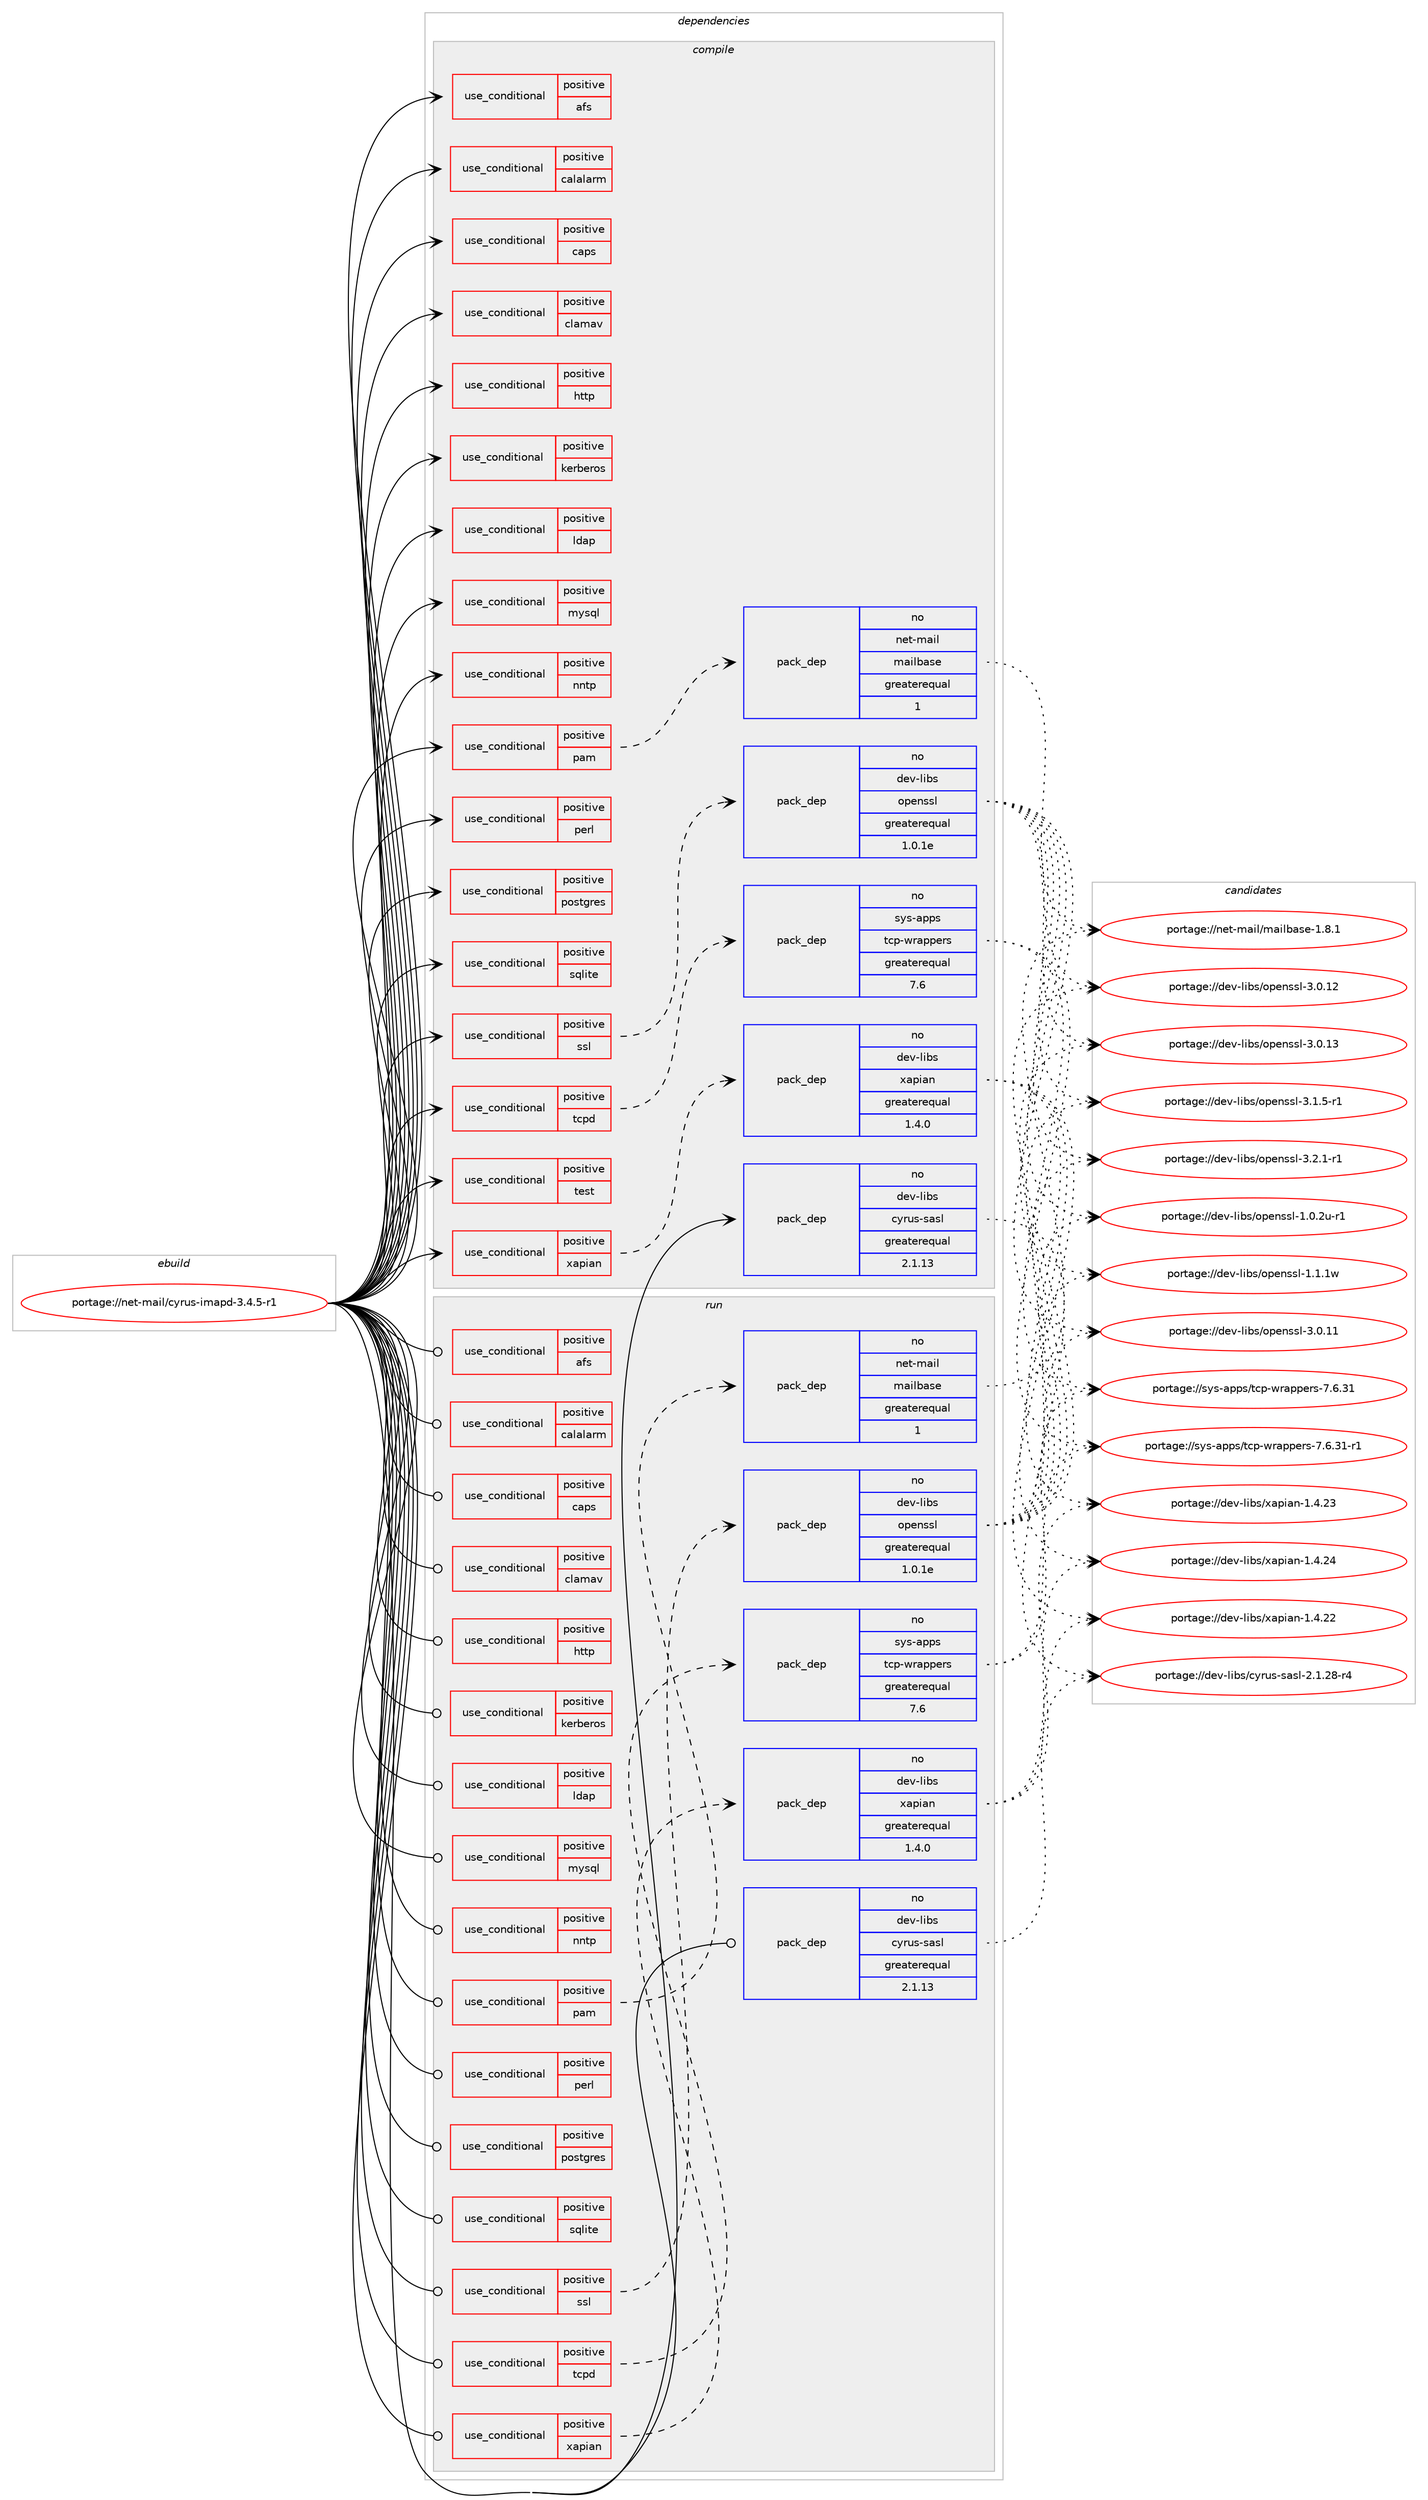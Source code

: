 digraph prolog {

# *************
# Graph options
# *************

newrank=true;
concentrate=true;
compound=true;
graph [rankdir=LR,fontname=Helvetica,fontsize=10,ranksep=1.5];#, ranksep=2.5, nodesep=0.2];
edge  [arrowhead=vee];
node  [fontname=Helvetica,fontsize=10];

# **********
# The ebuild
# **********

subgraph cluster_leftcol {
color=gray;
rank=same;
label=<<i>ebuild</i>>;
id [label="portage://net-mail/cyrus-imapd-3.4.5-r1", color=red, width=4, href="../net-mail/cyrus-imapd-3.4.5-r1.svg"];
}

# ****************
# The dependencies
# ****************

subgraph cluster_midcol {
color=gray;
label=<<i>dependencies</i>>;
subgraph cluster_compile {
fillcolor="#eeeeee";
style=filled;
label=<<i>compile</i>>;
subgraph cond2862 {
dependency4435 [label=<<TABLE BORDER="0" CELLBORDER="1" CELLSPACING="0" CELLPADDING="4"><TR><TD ROWSPAN="3" CELLPADDING="10">use_conditional</TD></TR><TR><TD>positive</TD></TR><TR><TD>afs</TD></TR></TABLE>>, shape=none, color=red];
# *** BEGIN UNKNOWN DEPENDENCY TYPE (TODO) ***
# dependency4435 -> package_dependency(portage://net-mail/cyrus-imapd-3.4.5-r1,install,no,net-fs,openafs,none,[,,],[],[])
# *** END UNKNOWN DEPENDENCY TYPE (TODO) ***

}
id:e -> dependency4435:w [weight=20,style="solid",arrowhead="vee"];
subgraph cond2863 {
dependency4436 [label=<<TABLE BORDER="0" CELLBORDER="1" CELLSPACING="0" CELLPADDING="4"><TR><TD ROWSPAN="3" CELLPADDING="10">use_conditional</TD></TR><TR><TD>positive</TD></TR><TR><TD>calalarm</TD></TR></TABLE>>, shape=none, color=red];
# *** BEGIN UNKNOWN DEPENDENCY TYPE (TODO) ***
# dependency4436 -> package_dependency(portage://net-mail/cyrus-imapd-3.4.5-r1,install,no,dev-libs,libical,none,[,,],any_same_slot,[])
# *** END UNKNOWN DEPENDENCY TYPE (TODO) ***

}
id:e -> dependency4436:w [weight=20,style="solid",arrowhead="vee"];
subgraph cond2864 {
dependency4437 [label=<<TABLE BORDER="0" CELLBORDER="1" CELLSPACING="0" CELLPADDING="4"><TR><TD ROWSPAN="3" CELLPADDING="10">use_conditional</TD></TR><TR><TD>positive</TD></TR><TR><TD>caps</TD></TR></TABLE>>, shape=none, color=red];
# *** BEGIN UNKNOWN DEPENDENCY TYPE (TODO) ***
# dependency4437 -> package_dependency(portage://net-mail/cyrus-imapd-3.4.5-r1,install,no,sys-libs,libcap,none,[,,],[],[])
# *** END UNKNOWN DEPENDENCY TYPE (TODO) ***

}
id:e -> dependency4437:w [weight=20,style="solid",arrowhead="vee"];
subgraph cond2865 {
dependency4438 [label=<<TABLE BORDER="0" CELLBORDER="1" CELLSPACING="0" CELLPADDING="4"><TR><TD ROWSPAN="3" CELLPADDING="10">use_conditional</TD></TR><TR><TD>positive</TD></TR><TR><TD>clamav</TD></TR></TABLE>>, shape=none, color=red];
# *** BEGIN UNKNOWN DEPENDENCY TYPE (TODO) ***
# dependency4438 -> package_dependency(portage://net-mail/cyrus-imapd-3.4.5-r1,install,no,app-antivirus,clamav,none,[,,],[],[])
# *** END UNKNOWN DEPENDENCY TYPE (TODO) ***

}
id:e -> dependency4438:w [weight=20,style="solid",arrowhead="vee"];
subgraph cond2866 {
dependency4439 [label=<<TABLE BORDER="0" CELLBORDER="1" CELLSPACING="0" CELLPADDING="4"><TR><TD ROWSPAN="3" CELLPADDING="10">use_conditional</TD></TR><TR><TD>positive</TD></TR><TR><TD>http</TD></TR></TABLE>>, shape=none, color=red];
# *** BEGIN UNKNOWN DEPENDENCY TYPE (TODO) ***
# dependency4439 -> package_dependency(portage://net-mail/cyrus-imapd-3.4.5-r1,install,no,app-arch,brotli,none,[,,],any_same_slot,[])
# *** END UNKNOWN DEPENDENCY TYPE (TODO) ***

# *** BEGIN UNKNOWN DEPENDENCY TYPE (TODO) ***
# dependency4439 -> package_dependency(portage://net-mail/cyrus-imapd-3.4.5-r1,install,no,app-arch,zstd,none,[,,],any_same_slot,[])
# *** END UNKNOWN DEPENDENCY TYPE (TODO) ***

# *** BEGIN UNKNOWN DEPENDENCY TYPE (TODO) ***
# dependency4439 -> package_dependency(portage://net-mail/cyrus-imapd-3.4.5-r1,install,no,dev-libs,libxml2,none,[,,],[],[])
# *** END UNKNOWN DEPENDENCY TYPE (TODO) ***

# *** BEGIN UNKNOWN DEPENDENCY TYPE (TODO) ***
# dependency4439 -> package_dependency(portage://net-mail/cyrus-imapd-3.4.5-r1,install,no,dev-libs,libical,none,[,,],any_same_slot,[])
# *** END UNKNOWN DEPENDENCY TYPE (TODO) ***

# *** BEGIN UNKNOWN DEPENDENCY TYPE (TODO) ***
# dependency4439 -> package_dependency(portage://net-mail/cyrus-imapd-3.4.5-r1,install,no,net-libs,nghttp2,none,[,,],any_same_slot,[])
# *** END UNKNOWN DEPENDENCY TYPE (TODO) ***

# *** BEGIN UNKNOWN DEPENDENCY TYPE (TODO) ***
# dependency4439 -> package_dependency(portage://net-mail/cyrus-imapd-3.4.5-r1,install,no,sci-libs,shapelib,none,[,,],any_same_slot,[])
# *** END UNKNOWN DEPENDENCY TYPE (TODO) ***

}
id:e -> dependency4439:w [weight=20,style="solid",arrowhead="vee"];
subgraph cond2867 {
dependency4440 [label=<<TABLE BORDER="0" CELLBORDER="1" CELLSPACING="0" CELLPADDING="4"><TR><TD ROWSPAN="3" CELLPADDING="10">use_conditional</TD></TR><TR><TD>positive</TD></TR><TR><TD>kerberos</TD></TR></TABLE>>, shape=none, color=red];
# *** BEGIN UNKNOWN DEPENDENCY TYPE (TODO) ***
# dependency4440 -> package_dependency(portage://net-mail/cyrus-imapd-3.4.5-r1,install,no,virtual,krb5,none,[,,],[],[])
# *** END UNKNOWN DEPENDENCY TYPE (TODO) ***

}
id:e -> dependency4440:w [weight=20,style="solid",arrowhead="vee"];
subgraph cond2868 {
dependency4441 [label=<<TABLE BORDER="0" CELLBORDER="1" CELLSPACING="0" CELLPADDING="4"><TR><TD ROWSPAN="3" CELLPADDING="10">use_conditional</TD></TR><TR><TD>positive</TD></TR><TR><TD>ldap</TD></TR></TABLE>>, shape=none, color=red];
# *** BEGIN UNKNOWN DEPENDENCY TYPE (TODO) ***
# dependency4441 -> package_dependency(portage://net-mail/cyrus-imapd-3.4.5-r1,install,no,net-nds,openldap,none,[,,],any_same_slot,[])
# *** END UNKNOWN DEPENDENCY TYPE (TODO) ***

}
id:e -> dependency4441:w [weight=20,style="solid",arrowhead="vee"];
subgraph cond2869 {
dependency4442 [label=<<TABLE BORDER="0" CELLBORDER="1" CELLSPACING="0" CELLPADDING="4"><TR><TD ROWSPAN="3" CELLPADDING="10">use_conditional</TD></TR><TR><TD>positive</TD></TR><TR><TD>mysql</TD></TR></TABLE>>, shape=none, color=red];
# *** BEGIN UNKNOWN DEPENDENCY TYPE (TODO) ***
# dependency4442 -> package_dependency(portage://net-mail/cyrus-imapd-3.4.5-r1,install,no,dev-db,mysql-connector-c,none,[,,],any_same_slot,[])
# *** END UNKNOWN DEPENDENCY TYPE (TODO) ***

}
id:e -> dependency4442:w [weight=20,style="solid",arrowhead="vee"];
subgraph cond2870 {
dependency4443 [label=<<TABLE BORDER="0" CELLBORDER="1" CELLSPACING="0" CELLPADDING="4"><TR><TD ROWSPAN="3" CELLPADDING="10">use_conditional</TD></TR><TR><TD>positive</TD></TR><TR><TD>nntp</TD></TR></TABLE>>, shape=none, color=red];
# *** BEGIN UNKNOWN DEPENDENCY TYPE (TODO) ***
# dependency4443 -> package_dependency(portage://net-mail/cyrus-imapd-3.4.5-r1,install,weak,net-nntp,leafnode,none,[,,],[],[])
# *** END UNKNOWN DEPENDENCY TYPE (TODO) ***

}
id:e -> dependency4443:w [weight=20,style="solid",arrowhead="vee"];
subgraph cond2871 {
dependency4444 [label=<<TABLE BORDER="0" CELLBORDER="1" CELLSPACING="0" CELLPADDING="4"><TR><TD ROWSPAN="3" CELLPADDING="10">use_conditional</TD></TR><TR><TD>positive</TD></TR><TR><TD>pam</TD></TR></TABLE>>, shape=none, color=red];
subgraph pack1523 {
dependency4445 [label=<<TABLE BORDER="0" CELLBORDER="1" CELLSPACING="0" CELLPADDING="4" WIDTH="220"><TR><TD ROWSPAN="6" CELLPADDING="30">pack_dep</TD></TR><TR><TD WIDTH="110">no</TD></TR><TR><TD>net-mail</TD></TR><TR><TD>mailbase</TD></TR><TR><TD>greaterequal</TD></TR><TR><TD>1</TD></TR></TABLE>>, shape=none, color=blue];
}
dependency4444:e -> dependency4445:w [weight=20,style="dashed",arrowhead="vee"];
# *** BEGIN UNKNOWN DEPENDENCY TYPE (TODO) ***
# dependency4444 -> package_dependency(portage://net-mail/cyrus-imapd-3.4.5-r1,install,no,sys-libs,pam,none,[,,],[],[])
# *** END UNKNOWN DEPENDENCY TYPE (TODO) ***

}
id:e -> dependency4444:w [weight=20,style="solid",arrowhead="vee"];
subgraph cond2872 {
dependency4446 [label=<<TABLE BORDER="0" CELLBORDER="1" CELLSPACING="0" CELLPADDING="4"><TR><TD ROWSPAN="3" CELLPADDING="10">use_conditional</TD></TR><TR><TD>positive</TD></TR><TR><TD>perl</TD></TR></TABLE>>, shape=none, color=red];
# *** BEGIN UNKNOWN DEPENDENCY TYPE (TODO) ***
# dependency4446 -> package_dependency(portage://net-mail/cyrus-imapd-3.4.5-r1,install,no,dev-lang,perl,none,[,,],any_same_slot,[])
# *** END UNKNOWN DEPENDENCY TYPE (TODO) ***

# *** BEGIN UNKNOWN DEPENDENCY TYPE (TODO) ***
# dependency4446 -> package_dependency(portage://net-mail/cyrus-imapd-3.4.5-r1,install,no,virtual,perl-Term-ReadLine,none,[,,],[],[])
# *** END UNKNOWN DEPENDENCY TYPE (TODO) ***

}
id:e -> dependency4446:w [weight=20,style="solid",arrowhead="vee"];
subgraph cond2873 {
dependency4447 [label=<<TABLE BORDER="0" CELLBORDER="1" CELLSPACING="0" CELLPADDING="4"><TR><TD ROWSPAN="3" CELLPADDING="10">use_conditional</TD></TR><TR><TD>positive</TD></TR><TR><TD>postgres</TD></TR></TABLE>>, shape=none, color=red];
# *** BEGIN UNKNOWN DEPENDENCY TYPE (TODO) ***
# dependency4447 -> package_dependency(portage://net-mail/cyrus-imapd-3.4.5-r1,install,no,dev-db,postgresql,none,[,,],any_different_slot,[])
# *** END UNKNOWN DEPENDENCY TYPE (TODO) ***

}
id:e -> dependency4447:w [weight=20,style="solid",arrowhead="vee"];
subgraph cond2874 {
dependency4448 [label=<<TABLE BORDER="0" CELLBORDER="1" CELLSPACING="0" CELLPADDING="4"><TR><TD ROWSPAN="3" CELLPADDING="10">use_conditional</TD></TR><TR><TD>positive</TD></TR><TR><TD>sqlite</TD></TR></TABLE>>, shape=none, color=red];
# *** BEGIN UNKNOWN DEPENDENCY TYPE (TODO) ***
# dependency4448 -> package_dependency(portage://net-mail/cyrus-imapd-3.4.5-r1,install,no,dev-db,sqlite,none,[,,],[slot(3)],[])
# *** END UNKNOWN DEPENDENCY TYPE (TODO) ***

}
id:e -> dependency4448:w [weight=20,style="solid",arrowhead="vee"];
subgraph cond2875 {
dependency4449 [label=<<TABLE BORDER="0" CELLBORDER="1" CELLSPACING="0" CELLPADDING="4"><TR><TD ROWSPAN="3" CELLPADDING="10">use_conditional</TD></TR><TR><TD>positive</TD></TR><TR><TD>ssl</TD></TR></TABLE>>, shape=none, color=red];
subgraph pack1524 {
dependency4450 [label=<<TABLE BORDER="0" CELLBORDER="1" CELLSPACING="0" CELLPADDING="4" WIDTH="220"><TR><TD ROWSPAN="6" CELLPADDING="30">pack_dep</TD></TR><TR><TD WIDTH="110">no</TD></TR><TR><TD>dev-libs</TD></TR><TR><TD>openssl</TD></TR><TR><TD>greaterequal</TD></TR><TR><TD>1.0.1e</TD></TR></TABLE>>, shape=none, color=blue];
}
dependency4449:e -> dependency4450:w [weight=20,style="dashed",arrowhead="vee"];
}
id:e -> dependency4449:w [weight=20,style="solid",arrowhead="vee"];
subgraph cond2876 {
dependency4451 [label=<<TABLE BORDER="0" CELLBORDER="1" CELLSPACING="0" CELLPADDING="4"><TR><TD ROWSPAN="3" CELLPADDING="10">use_conditional</TD></TR><TR><TD>positive</TD></TR><TR><TD>tcpd</TD></TR></TABLE>>, shape=none, color=red];
subgraph pack1525 {
dependency4452 [label=<<TABLE BORDER="0" CELLBORDER="1" CELLSPACING="0" CELLPADDING="4" WIDTH="220"><TR><TD ROWSPAN="6" CELLPADDING="30">pack_dep</TD></TR><TR><TD WIDTH="110">no</TD></TR><TR><TD>sys-apps</TD></TR><TR><TD>tcp-wrappers</TD></TR><TR><TD>greaterequal</TD></TR><TR><TD>7.6</TD></TR></TABLE>>, shape=none, color=blue];
}
dependency4451:e -> dependency4452:w [weight=20,style="dashed",arrowhead="vee"];
}
id:e -> dependency4451:w [weight=20,style="solid",arrowhead="vee"];
subgraph cond2877 {
dependency4453 [label=<<TABLE BORDER="0" CELLBORDER="1" CELLSPACING="0" CELLPADDING="4"><TR><TD ROWSPAN="3" CELLPADDING="10">use_conditional</TD></TR><TR><TD>positive</TD></TR><TR><TD>test</TD></TR></TABLE>>, shape=none, color=red];
# *** BEGIN UNKNOWN DEPENDENCY TYPE (TODO) ***
# dependency4453 -> package_dependency(portage://net-mail/cyrus-imapd-3.4.5-r1,install,no,dev-util,cunit,none,[,,],[],[])
# *** END UNKNOWN DEPENDENCY TYPE (TODO) ***

}
id:e -> dependency4453:w [weight=20,style="solid",arrowhead="vee"];
subgraph cond2878 {
dependency4454 [label=<<TABLE BORDER="0" CELLBORDER="1" CELLSPACING="0" CELLPADDING="4"><TR><TD ROWSPAN="3" CELLPADDING="10">use_conditional</TD></TR><TR><TD>positive</TD></TR><TR><TD>xapian</TD></TR></TABLE>>, shape=none, color=red];
subgraph pack1526 {
dependency4455 [label=<<TABLE BORDER="0" CELLBORDER="1" CELLSPACING="0" CELLPADDING="4" WIDTH="220"><TR><TD ROWSPAN="6" CELLPADDING="30">pack_dep</TD></TR><TR><TD WIDTH="110">no</TD></TR><TR><TD>dev-libs</TD></TR><TR><TD>xapian</TD></TR><TR><TD>greaterequal</TD></TR><TR><TD>1.4.0</TD></TR></TABLE>>, shape=none, color=blue];
}
dependency4454:e -> dependency4455:w [weight=20,style="dashed",arrowhead="vee"];
}
id:e -> dependency4454:w [weight=20,style="solid",arrowhead="vee"];
subgraph pack1527 {
dependency4456 [label=<<TABLE BORDER="0" CELLBORDER="1" CELLSPACING="0" CELLPADDING="4" WIDTH="220"><TR><TD ROWSPAN="6" CELLPADDING="30">pack_dep</TD></TR><TR><TD WIDTH="110">no</TD></TR><TR><TD>dev-libs</TD></TR><TR><TD>cyrus-sasl</TD></TR><TR><TD>greaterequal</TD></TR><TR><TD>2.1.13</TD></TR></TABLE>>, shape=none, color=blue];
}
id:e -> dependency4456:w [weight=20,style="solid",arrowhead="vee"];
# *** BEGIN UNKNOWN DEPENDENCY TYPE (TODO) ***
# id -> package_dependency(portage://net-mail/cyrus-imapd-3.4.5-r1,install,no,dev-libs,icu,none,[,,],any_same_slot,[])
# *** END UNKNOWN DEPENDENCY TYPE (TODO) ***

# *** BEGIN UNKNOWN DEPENDENCY TYPE (TODO) ***
# id -> package_dependency(portage://net-mail/cyrus-imapd-3.4.5-r1,install,no,dev-libs,jansson,none,[,,],any_same_slot,[])
# *** END UNKNOWN DEPENDENCY TYPE (TODO) ***

# *** BEGIN UNKNOWN DEPENDENCY TYPE (TODO) ***
# id -> package_dependency(portage://net-mail/cyrus-imapd-3.4.5-r1,install,no,dev-libs,libpcre,none,[,,],[slot(3)],[])
# *** END UNKNOWN DEPENDENCY TYPE (TODO) ***

# *** BEGIN UNKNOWN DEPENDENCY TYPE (TODO) ***
# id -> package_dependency(portage://net-mail/cyrus-imapd-3.4.5-r1,install,no,sys-apps,util-linux,none,[,,],[],[])
# *** END UNKNOWN DEPENDENCY TYPE (TODO) ***

# *** BEGIN UNKNOWN DEPENDENCY TYPE (TODO) ***
# id -> package_dependency(portage://net-mail/cyrus-imapd-3.4.5-r1,install,no,sys-fs,e2fsprogs,none,[,,],any_same_slot,[])
# *** END UNKNOWN DEPENDENCY TYPE (TODO) ***

# *** BEGIN UNKNOWN DEPENDENCY TYPE (TODO) ***
# id -> package_dependency(portage://net-mail/cyrus-imapd-3.4.5-r1,install,no,sys-libs,zlib,none,[,,],any_same_slot,[])
# *** END UNKNOWN DEPENDENCY TYPE (TODO) ***

}
subgraph cluster_compileandrun {
fillcolor="#eeeeee";
style=filled;
label=<<i>compile and run</i>>;
}
subgraph cluster_run {
fillcolor="#eeeeee";
style=filled;
label=<<i>run</i>>;
subgraph cond2879 {
dependency4457 [label=<<TABLE BORDER="0" CELLBORDER="1" CELLSPACING="0" CELLPADDING="4"><TR><TD ROWSPAN="3" CELLPADDING="10">use_conditional</TD></TR><TR><TD>positive</TD></TR><TR><TD>afs</TD></TR></TABLE>>, shape=none, color=red];
# *** BEGIN UNKNOWN DEPENDENCY TYPE (TODO) ***
# dependency4457 -> package_dependency(portage://net-mail/cyrus-imapd-3.4.5-r1,run,no,net-fs,openafs,none,[,,],[],[])
# *** END UNKNOWN DEPENDENCY TYPE (TODO) ***

}
id:e -> dependency4457:w [weight=20,style="solid",arrowhead="odot"];
subgraph cond2880 {
dependency4458 [label=<<TABLE BORDER="0" CELLBORDER="1" CELLSPACING="0" CELLPADDING="4"><TR><TD ROWSPAN="3" CELLPADDING="10">use_conditional</TD></TR><TR><TD>positive</TD></TR><TR><TD>calalarm</TD></TR></TABLE>>, shape=none, color=red];
# *** BEGIN UNKNOWN DEPENDENCY TYPE (TODO) ***
# dependency4458 -> package_dependency(portage://net-mail/cyrus-imapd-3.4.5-r1,run,no,dev-libs,libical,none,[,,],any_same_slot,[])
# *** END UNKNOWN DEPENDENCY TYPE (TODO) ***

}
id:e -> dependency4458:w [weight=20,style="solid",arrowhead="odot"];
subgraph cond2881 {
dependency4459 [label=<<TABLE BORDER="0" CELLBORDER="1" CELLSPACING="0" CELLPADDING="4"><TR><TD ROWSPAN="3" CELLPADDING="10">use_conditional</TD></TR><TR><TD>positive</TD></TR><TR><TD>caps</TD></TR></TABLE>>, shape=none, color=red];
# *** BEGIN UNKNOWN DEPENDENCY TYPE (TODO) ***
# dependency4459 -> package_dependency(portage://net-mail/cyrus-imapd-3.4.5-r1,run,no,sys-libs,libcap,none,[,,],[],[])
# *** END UNKNOWN DEPENDENCY TYPE (TODO) ***

}
id:e -> dependency4459:w [weight=20,style="solid",arrowhead="odot"];
subgraph cond2882 {
dependency4460 [label=<<TABLE BORDER="0" CELLBORDER="1" CELLSPACING="0" CELLPADDING="4"><TR><TD ROWSPAN="3" CELLPADDING="10">use_conditional</TD></TR><TR><TD>positive</TD></TR><TR><TD>clamav</TD></TR></TABLE>>, shape=none, color=red];
# *** BEGIN UNKNOWN DEPENDENCY TYPE (TODO) ***
# dependency4460 -> package_dependency(portage://net-mail/cyrus-imapd-3.4.5-r1,run,no,app-antivirus,clamav,none,[,,],[],[])
# *** END UNKNOWN DEPENDENCY TYPE (TODO) ***

}
id:e -> dependency4460:w [weight=20,style="solid",arrowhead="odot"];
subgraph cond2883 {
dependency4461 [label=<<TABLE BORDER="0" CELLBORDER="1" CELLSPACING="0" CELLPADDING="4"><TR><TD ROWSPAN="3" CELLPADDING="10">use_conditional</TD></TR><TR><TD>positive</TD></TR><TR><TD>http</TD></TR></TABLE>>, shape=none, color=red];
# *** BEGIN UNKNOWN DEPENDENCY TYPE (TODO) ***
# dependency4461 -> package_dependency(portage://net-mail/cyrus-imapd-3.4.5-r1,run,no,app-arch,brotli,none,[,,],any_same_slot,[])
# *** END UNKNOWN DEPENDENCY TYPE (TODO) ***

# *** BEGIN UNKNOWN DEPENDENCY TYPE (TODO) ***
# dependency4461 -> package_dependency(portage://net-mail/cyrus-imapd-3.4.5-r1,run,no,app-arch,zstd,none,[,,],any_same_slot,[])
# *** END UNKNOWN DEPENDENCY TYPE (TODO) ***

# *** BEGIN UNKNOWN DEPENDENCY TYPE (TODO) ***
# dependency4461 -> package_dependency(portage://net-mail/cyrus-imapd-3.4.5-r1,run,no,dev-libs,libxml2,none,[,,],[],[])
# *** END UNKNOWN DEPENDENCY TYPE (TODO) ***

# *** BEGIN UNKNOWN DEPENDENCY TYPE (TODO) ***
# dependency4461 -> package_dependency(portage://net-mail/cyrus-imapd-3.4.5-r1,run,no,dev-libs,libical,none,[,,],any_same_slot,[])
# *** END UNKNOWN DEPENDENCY TYPE (TODO) ***

# *** BEGIN UNKNOWN DEPENDENCY TYPE (TODO) ***
# dependency4461 -> package_dependency(portage://net-mail/cyrus-imapd-3.4.5-r1,run,no,net-libs,nghttp2,none,[,,],any_same_slot,[])
# *** END UNKNOWN DEPENDENCY TYPE (TODO) ***

# *** BEGIN UNKNOWN DEPENDENCY TYPE (TODO) ***
# dependency4461 -> package_dependency(portage://net-mail/cyrus-imapd-3.4.5-r1,run,no,sci-libs,shapelib,none,[,,],any_same_slot,[])
# *** END UNKNOWN DEPENDENCY TYPE (TODO) ***

}
id:e -> dependency4461:w [weight=20,style="solid",arrowhead="odot"];
subgraph cond2884 {
dependency4462 [label=<<TABLE BORDER="0" CELLBORDER="1" CELLSPACING="0" CELLPADDING="4"><TR><TD ROWSPAN="3" CELLPADDING="10">use_conditional</TD></TR><TR><TD>positive</TD></TR><TR><TD>kerberos</TD></TR></TABLE>>, shape=none, color=red];
# *** BEGIN UNKNOWN DEPENDENCY TYPE (TODO) ***
# dependency4462 -> package_dependency(portage://net-mail/cyrus-imapd-3.4.5-r1,run,no,virtual,krb5,none,[,,],[],[])
# *** END UNKNOWN DEPENDENCY TYPE (TODO) ***

}
id:e -> dependency4462:w [weight=20,style="solid",arrowhead="odot"];
subgraph cond2885 {
dependency4463 [label=<<TABLE BORDER="0" CELLBORDER="1" CELLSPACING="0" CELLPADDING="4"><TR><TD ROWSPAN="3" CELLPADDING="10">use_conditional</TD></TR><TR><TD>positive</TD></TR><TR><TD>ldap</TD></TR></TABLE>>, shape=none, color=red];
# *** BEGIN UNKNOWN DEPENDENCY TYPE (TODO) ***
# dependency4463 -> package_dependency(portage://net-mail/cyrus-imapd-3.4.5-r1,run,no,net-nds,openldap,none,[,,],any_same_slot,[])
# *** END UNKNOWN DEPENDENCY TYPE (TODO) ***

}
id:e -> dependency4463:w [weight=20,style="solid",arrowhead="odot"];
subgraph cond2886 {
dependency4464 [label=<<TABLE BORDER="0" CELLBORDER="1" CELLSPACING="0" CELLPADDING="4"><TR><TD ROWSPAN="3" CELLPADDING="10">use_conditional</TD></TR><TR><TD>positive</TD></TR><TR><TD>mysql</TD></TR></TABLE>>, shape=none, color=red];
# *** BEGIN UNKNOWN DEPENDENCY TYPE (TODO) ***
# dependency4464 -> package_dependency(portage://net-mail/cyrus-imapd-3.4.5-r1,run,no,dev-db,mysql-connector-c,none,[,,],any_same_slot,[])
# *** END UNKNOWN DEPENDENCY TYPE (TODO) ***

}
id:e -> dependency4464:w [weight=20,style="solid",arrowhead="odot"];
subgraph cond2887 {
dependency4465 [label=<<TABLE BORDER="0" CELLBORDER="1" CELLSPACING="0" CELLPADDING="4"><TR><TD ROWSPAN="3" CELLPADDING="10">use_conditional</TD></TR><TR><TD>positive</TD></TR><TR><TD>nntp</TD></TR></TABLE>>, shape=none, color=red];
# *** BEGIN UNKNOWN DEPENDENCY TYPE (TODO) ***
# dependency4465 -> package_dependency(portage://net-mail/cyrus-imapd-3.4.5-r1,run,weak,net-nntp,leafnode,none,[,,],[],[])
# *** END UNKNOWN DEPENDENCY TYPE (TODO) ***

}
id:e -> dependency4465:w [weight=20,style="solid",arrowhead="odot"];
subgraph cond2888 {
dependency4466 [label=<<TABLE BORDER="0" CELLBORDER="1" CELLSPACING="0" CELLPADDING="4"><TR><TD ROWSPAN="3" CELLPADDING="10">use_conditional</TD></TR><TR><TD>positive</TD></TR><TR><TD>pam</TD></TR></TABLE>>, shape=none, color=red];
subgraph pack1528 {
dependency4467 [label=<<TABLE BORDER="0" CELLBORDER="1" CELLSPACING="0" CELLPADDING="4" WIDTH="220"><TR><TD ROWSPAN="6" CELLPADDING="30">pack_dep</TD></TR><TR><TD WIDTH="110">no</TD></TR><TR><TD>net-mail</TD></TR><TR><TD>mailbase</TD></TR><TR><TD>greaterequal</TD></TR><TR><TD>1</TD></TR></TABLE>>, shape=none, color=blue];
}
dependency4466:e -> dependency4467:w [weight=20,style="dashed",arrowhead="vee"];
# *** BEGIN UNKNOWN DEPENDENCY TYPE (TODO) ***
# dependency4466 -> package_dependency(portage://net-mail/cyrus-imapd-3.4.5-r1,run,no,sys-libs,pam,none,[,,],[],[])
# *** END UNKNOWN DEPENDENCY TYPE (TODO) ***

}
id:e -> dependency4466:w [weight=20,style="solid",arrowhead="odot"];
subgraph cond2889 {
dependency4468 [label=<<TABLE BORDER="0" CELLBORDER="1" CELLSPACING="0" CELLPADDING="4"><TR><TD ROWSPAN="3" CELLPADDING="10">use_conditional</TD></TR><TR><TD>positive</TD></TR><TR><TD>perl</TD></TR></TABLE>>, shape=none, color=red];
# *** BEGIN UNKNOWN DEPENDENCY TYPE (TODO) ***
# dependency4468 -> package_dependency(portage://net-mail/cyrus-imapd-3.4.5-r1,run,no,dev-lang,perl,none,[,,],any_same_slot,[])
# *** END UNKNOWN DEPENDENCY TYPE (TODO) ***

# *** BEGIN UNKNOWN DEPENDENCY TYPE (TODO) ***
# dependency4468 -> package_dependency(portage://net-mail/cyrus-imapd-3.4.5-r1,run,no,virtual,perl-Term-ReadLine,none,[,,],[],[])
# *** END UNKNOWN DEPENDENCY TYPE (TODO) ***

}
id:e -> dependency4468:w [weight=20,style="solid",arrowhead="odot"];
subgraph cond2890 {
dependency4469 [label=<<TABLE BORDER="0" CELLBORDER="1" CELLSPACING="0" CELLPADDING="4"><TR><TD ROWSPAN="3" CELLPADDING="10">use_conditional</TD></TR><TR><TD>positive</TD></TR><TR><TD>postgres</TD></TR></TABLE>>, shape=none, color=red];
# *** BEGIN UNKNOWN DEPENDENCY TYPE (TODO) ***
# dependency4469 -> package_dependency(portage://net-mail/cyrus-imapd-3.4.5-r1,run,no,dev-db,postgresql,none,[,,],any_different_slot,[])
# *** END UNKNOWN DEPENDENCY TYPE (TODO) ***

}
id:e -> dependency4469:w [weight=20,style="solid",arrowhead="odot"];
subgraph cond2891 {
dependency4470 [label=<<TABLE BORDER="0" CELLBORDER="1" CELLSPACING="0" CELLPADDING="4"><TR><TD ROWSPAN="3" CELLPADDING="10">use_conditional</TD></TR><TR><TD>positive</TD></TR><TR><TD>sqlite</TD></TR></TABLE>>, shape=none, color=red];
# *** BEGIN UNKNOWN DEPENDENCY TYPE (TODO) ***
# dependency4470 -> package_dependency(portage://net-mail/cyrus-imapd-3.4.5-r1,run,no,dev-db,sqlite,none,[,,],[slot(3)],[])
# *** END UNKNOWN DEPENDENCY TYPE (TODO) ***

}
id:e -> dependency4470:w [weight=20,style="solid",arrowhead="odot"];
subgraph cond2892 {
dependency4471 [label=<<TABLE BORDER="0" CELLBORDER="1" CELLSPACING="0" CELLPADDING="4"><TR><TD ROWSPAN="3" CELLPADDING="10">use_conditional</TD></TR><TR><TD>positive</TD></TR><TR><TD>ssl</TD></TR></TABLE>>, shape=none, color=red];
subgraph pack1529 {
dependency4472 [label=<<TABLE BORDER="0" CELLBORDER="1" CELLSPACING="0" CELLPADDING="4" WIDTH="220"><TR><TD ROWSPAN="6" CELLPADDING="30">pack_dep</TD></TR><TR><TD WIDTH="110">no</TD></TR><TR><TD>dev-libs</TD></TR><TR><TD>openssl</TD></TR><TR><TD>greaterequal</TD></TR><TR><TD>1.0.1e</TD></TR></TABLE>>, shape=none, color=blue];
}
dependency4471:e -> dependency4472:w [weight=20,style="dashed",arrowhead="vee"];
}
id:e -> dependency4471:w [weight=20,style="solid",arrowhead="odot"];
subgraph cond2893 {
dependency4473 [label=<<TABLE BORDER="0" CELLBORDER="1" CELLSPACING="0" CELLPADDING="4"><TR><TD ROWSPAN="3" CELLPADDING="10">use_conditional</TD></TR><TR><TD>positive</TD></TR><TR><TD>tcpd</TD></TR></TABLE>>, shape=none, color=red];
subgraph pack1530 {
dependency4474 [label=<<TABLE BORDER="0" CELLBORDER="1" CELLSPACING="0" CELLPADDING="4" WIDTH="220"><TR><TD ROWSPAN="6" CELLPADDING="30">pack_dep</TD></TR><TR><TD WIDTH="110">no</TD></TR><TR><TD>sys-apps</TD></TR><TR><TD>tcp-wrappers</TD></TR><TR><TD>greaterequal</TD></TR><TR><TD>7.6</TD></TR></TABLE>>, shape=none, color=blue];
}
dependency4473:e -> dependency4474:w [weight=20,style="dashed",arrowhead="vee"];
}
id:e -> dependency4473:w [weight=20,style="solid",arrowhead="odot"];
subgraph cond2894 {
dependency4475 [label=<<TABLE BORDER="0" CELLBORDER="1" CELLSPACING="0" CELLPADDING="4"><TR><TD ROWSPAN="3" CELLPADDING="10">use_conditional</TD></TR><TR><TD>positive</TD></TR><TR><TD>xapian</TD></TR></TABLE>>, shape=none, color=red];
subgraph pack1531 {
dependency4476 [label=<<TABLE BORDER="0" CELLBORDER="1" CELLSPACING="0" CELLPADDING="4" WIDTH="220"><TR><TD ROWSPAN="6" CELLPADDING="30">pack_dep</TD></TR><TR><TD WIDTH="110">no</TD></TR><TR><TD>dev-libs</TD></TR><TR><TD>xapian</TD></TR><TR><TD>greaterequal</TD></TR><TR><TD>1.4.0</TD></TR></TABLE>>, shape=none, color=blue];
}
dependency4475:e -> dependency4476:w [weight=20,style="dashed",arrowhead="vee"];
}
id:e -> dependency4475:w [weight=20,style="solid",arrowhead="odot"];
# *** BEGIN UNKNOWN DEPENDENCY TYPE (TODO) ***
# id -> package_dependency(portage://net-mail/cyrus-imapd-3.4.5-r1,run,no,acct-group,mail,none,[,,],[],[])
# *** END UNKNOWN DEPENDENCY TYPE (TODO) ***

# *** BEGIN UNKNOWN DEPENDENCY TYPE (TODO) ***
# id -> package_dependency(portage://net-mail/cyrus-imapd-3.4.5-r1,run,no,acct-user,cyrus,none,[,,],[],[])
# *** END UNKNOWN DEPENDENCY TYPE (TODO) ***

subgraph pack1532 {
dependency4477 [label=<<TABLE BORDER="0" CELLBORDER="1" CELLSPACING="0" CELLPADDING="4" WIDTH="220"><TR><TD ROWSPAN="6" CELLPADDING="30">pack_dep</TD></TR><TR><TD WIDTH="110">no</TD></TR><TR><TD>dev-libs</TD></TR><TR><TD>cyrus-sasl</TD></TR><TR><TD>greaterequal</TD></TR><TR><TD>2.1.13</TD></TR></TABLE>>, shape=none, color=blue];
}
id:e -> dependency4477:w [weight=20,style="solid",arrowhead="odot"];
# *** BEGIN UNKNOWN DEPENDENCY TYPE (TODO) ***
# id -> package_dependency(portage://net-mail/cyrus-imapd-3.4.5-r1,run,no,dev-libs,icu,none,[,,],any_same_slot,[])
# *** END UNKNOWN DEPENDENCY TYPE (TODO) ***

# *** BEGIN UNKNOWN DEPENDENCY TYPE (TODO) ***
# id -> package_dependency(portage://net-mail/cyrus-imapd-3.4.5-r1,run,no,dev-libs,jansson,none,[,,],any_same_slot,[])
# *** END UNKNOWN DEPENDENCY TYPE (TODO) ***

# *** BEGIN UNKNOWN DEPENDENCY TYPE (TODO) ***
# id -> package_dependency(portage://net-mail/cyrus-imapd-3.4.5-r1,run,no,dev-libs,libpcre,none,[,,],[slot(3)],[])
# *** END UNKNOWN DEPENDENCY TYPE (TODO) ***

# *** BEGIN UNKNOWN DEPENDENCY TYPE (TODO) ***
# id -> package_dependency(portage://net-mail/cyrus-imapd-3.4.5-r1,run,no,sys-apps,util-linux,none,[,,],[],[])
# *** END UNKNOWN DEPENDENCY TYPE (TODO) ***

# *** BEGIN UNKNOWN DEPENDENCY TYPE (TODO) ***
# id -> package_dependency(portage://net-mail/cyrus-imapd-3.4.5-r1,run,no,sys-fs,e2fsprogs,none,[,,],any_same_slot,[])
# *** END UNKNOWN DEPENDENCY TYPE (TODO) ***

# *** BEGIN UNKNOWN DEPENDENCY TYPE (TODO) ***
# id -> package_dependency(portage://net-mail/cyrus-imapd-3.4.5-r1,run,no,sys-libs,zlib,none,[,,],any_same_slot,[])
# *** END UNKNOWN DEPENDENCY TYPE (TODO) ***

# *** BEGIN UNKNOWN DEPENDENCY TYPE (TODO) ***
# id -> package_dependency(portage://net-mail/cyrus-imapd-3.4.5-r1,run,weak,app-arch,dump,none,[,,],[],[])
# *** END UNKNOWN DEPENDENCY TYPE (TODO) ***

# *** BEGIN UNKNOWN DEPENDENCY TYPE (TODO) ***
# id -> package_dependency(portage://net-mail/cyrus-imapd-3.4.5-r1,run,weak,mail-mta,courier,none,[,,],[],[])
# *** END UNKNOWN DEPENDENCY TYPE (TODO) ***

# *** BEGIN UNKNOWN DEPENDENCY TYPE (TODO) ***
# id -> package_dependency(portage://net-mail/cyrus-imapd-3.4.5-r1,run,weak,net-mail,courier-imap,none,[,,],[],[])
# *** END UNKNOWN DEPENDENCY TYPE (TODO) ***

}
}

# **************
# The candidates
# **************

subgraph cluster_choices {
rank=same;
color=gray;
label=<<i>candidates</i>>;

subgraph choice1523 {
color=black;
nodesep=1;
choice110101116451099710510847109971051089897115101454946564649 [label="portage://net-mail/mailbase-1.8.1", color=red, width=4,href="../net-mail/mailbase-1.8.1.svg"];
dependency4445:e -> choice110101116451099710510847109971051089897115101454946564649:w [style=dotted,weight="100"];
}
subgraph choice1524 {
color=black;
nodesep=1;
choice1001011184510810598115471111121011101151151084549464846501174511449 [label="portage://dev-libs/openssl-1.0.2u-r1", color=red, width=4,href="../dev-libs/openssl-1.0.2u-r1.svg"];
choice100101118451081059811547111112101110115115108454946494649119 [label="portage://dev-libs/openssl-1.1.1w", color=red, width=4,href="../dev-libs/openssl-1.1.1w.svg"];
choice10010111845108105981154711111210111011511510845514648464949 [label="portage://dev-libs/openssl-3.0.11", color=red, width=4,href="../dev-libs/openssl-3.0.11.svg"];
choice10010111845108105981154711111210111011511510845514648464950 [label="portage://dev-libs/openssl-3.0.12", color=red, width=4,href="../dev-libs/openssl-3.0.12.svg"];
choice10010111845108105981154711111210111011511510845514648464951 [label="portage://dev-libs/openssl-3.0.13", color=red, width=4,href="../dev-libs/openssl-3.0.13.svg"];
choice1001011184510810598115471111121011101151151084551464946534511449 [label="portage://dev-libs/openssl-3.1.5-r1", color=red, width=4,href="../dev-libs/openssl-3.1.5-r1.svg"];
choice1001011184510810598115471111121011101151151084551465046494511449 [label="portage://dev-libs/openssl-3.2.1-r1", color=red, width=4,href="../dev-libs/openssl-3.2.1-r1.svg"];
dependency4450:e -> choice1001011184510810598115471111121011101151151084549464846501174511449:w [style=dotted,weight="100"];
dependency4450:e -> choice100101118451081059811547111112101110115115108454946494649119:w [style=dotted,weight="100"];
dependency4450:e -> choice10010111845108105981154711111210111011511510845514648464949:w [style=dotted,weight="100"];
dependency4450:e -> choice10010111845108105981154711111210111011511510845514648464950:w [style=dotted,weight="100"];
dependency4450:e -> choice10010111845108105981154711111210111011511510845514648464951:w [style=dotted,weight="100"];
dependency4450:e -> choice1001011184510810598115471111121011101151151084551464946534511449:w [style=dotted,weight="100"];
dependency4450:e -> choice1001011184510810598115471111121011101151151084551465046494511449:w [style=dotted,weight="100"];
}
subgraph choice1525 {
color=black;
nodesep=1;
choice11512111545971121121154711699112451191149711211210111411545554654465149 [label="portage://sys-apps/tcp-wrappers-7.6.31", color=red, width=4,href="../sys-apps/tcp-wrappers-7.6.31.svg"];
choice115121115459711211211547116991124511911497112112101114115455546544651494511449 [label="portage://sys-apps/tcp-wrappers-7.6.31-r1", color=red, width=4,href="../sys-apps/tcp-wrappers-7.6.31-r1.svg"];
dependency4452:e -> choice11512111545971121121154711699112451191149711211210111411545554654465149:w [style=dotted,weight="100"];
dependency4452:e -> choice115121115459711211211547116991124511911497112112101114115455546544651494511449:w [style=dotted,weight="100"];
}
subgraph choice1526 {
color=black;
nodesep=1;
choice100101118451081059811547120971121059711045494652465050 [label="portage://dev-libs/xapian-1.4.22", color=red, width=4,href="../dev-libs/xapian-1.4.22.svg"];
choice100101118451081059811547120971121059711045494652465051 [label="portage://dev-libs/xapian-1.4.23", color=red, width=4,href="../dev-libs/xapian-1.4.23.svg"];
choice100101118451081059811547120971121059711045494652465052 [label="portage://dev-libs/xapian-1.4.24", color=red, width=4,href="../dev-libs/xapian-1.4.24.svg"];
dependency4455:e -> choice100101118451081059811547120971121059711045494652465050:w [style=dotted,weight="100"];
dependency4455:e -> choice100101118451081059811547120971121059711045494652465051:w [style=dotted,weight="100"];
dependency4455:e -> choice100101118451081059811547120971121059711045494652465052:w [style=dotted,weight="100"];
}
subgraph choice1527 {
color=black;
nodesep=1;
choice100101118451081059811547991211141171154511597115108455046494650564511452 [label="portage://dev-libs/cyrus-sasl-2.1.28-r4", color=red, width=4,href="../dev-libs/cyrus-sasl-2.1.28-r4.svg"];
dependency4456:e -> choice100101118451081059811547991211141171154511597115108455046494650564511452:w [style=dotted,weight="100"];
}
subgraph choice1528 {
color=black;
nodesep=1;
choice110101116451099710510847109971051089897115101454946564649 [label="portage://net-mail/mailbase-1.8.1", color=red, width=4,href="../net-mail/mailbase-1.8.1.svg"];
dependency4467:e -> choice110101116451099710510847109971051089897115101454946564649:w [style=dotted,weight="100"];
}
subgraph choice1529 {
color=black;
nodesep=1;
choice1001011184510810598115471111121011101151151084549464846501174511449 [label="portage://dev-libs/openssl-1.0.2u-r1", color=red, width=4,href="../dev-libs/openssl-1.0.2u-r1.svg"];
choice100101118451081059811547111112101110115115108454946494649119 [label="portage://dev-libs/openssl-1.1.1w", color=red, width=4,href="../dev-libs/openssl-1.1.1w.svg"];
choice10010111845108105981154711111210111011511510845514648464949 [label="portage://dev-libs/openssl-3.0.11", color=red, width=4,href="../dev-libs/openssl-3.0.11.svg"];
choice10010111845108105981154711111210111011511510845514648464950 [label="portage://dev-libs/openssl-3.0.12", color=red, width=4,href="../dev-libs/openssl-3.0.12.svg"];
choice10010111845108105981154711111210111011511510845514648464951 [label="portage://dev-libs/openssl-3.0.13", color=red, width=4,href="../dev-libs/openssl-3.0.13.svg"];
choice1001011184510810598115471111121011101151151084551464946534511449 [label="portage://dev-libs/openssl-3.1.5-r1", color=red, width=4,href="../dev-libs/openssl-3.1.5-r1.svg"];
choice1001011184510810598115471111121011101151151084551465046494511449 [label="portage://dev-libs/openssl-3.2.1-r1", color=red, width=4,href="../dev-libs/openssl-3.2.1-r1.svg"];
dependency4472:e -> choice1001011184510810598115471111121011101151151084549464846501174511449:w [style=dotted,weight="100"];
dependency4472:e -> choice100101118451081059811547111112101110115115108454946494649119:w [style=dotted,weight="100"];
dependency4472:e -> choice10010111845108105981154711111210111011511510845514648464949:w [style=dotted,weight="100"];
dependency4472:e -> choice10010111845108105981154711111210111011511510845514648464950:w [style=dotted,weight="100"];
dependency4472:e -> choice10010111845108105981154711111210111011511510845514648464951:w [style=dotted,weight="100"];
dependency4472:e -> choice1001011184510810598115471111121011101151151084551464946534511449:w [style=dotted,weight="100"];
dependency4472:e -> choice1001011184510810598115471111121011101151151084551465046494511449:w [style=dotted,weight="100"];
}
subgraph choice1530 {
color=black;
nodesep=1;
choice11512111545971121121154711699112451191149711211210111411545554654465149 [label="portage://sys-apps/tcp-wrappers-7.6.31", color=red, width=4,href="../sys-apps/tcp-wrappers-7.6.31.svg"];
choice115121115459711211211547116991124511911497112112101114115455546544651494511449 [label="portage://sys-apps/tcp-wrappers-7.6.31-r1", color=red, width=4,href="../sys-apps/tcp-wrappers-7.6.31-r1.svg"];
dependency4474:e -> choice11512111545971121121154711699112451191149711211210111411545554654465149:w [style=dotted,weight="100"];
dependency4474:e -> choice115121115459711211211547116991124511911497112112101114115455546544651494511449:w [style=dotted,weight="100"];
}
subgraph choice1531 {
color=black;
nodesep=1;
choice100101118451081059811547120971121059711045494652465050 [label="portage://dev-libs/xapian-1.4.22", color=red, width=4,href="../dev-libs/xapian-1.4.22.svg"];
choice100101118451081059811547120971121059711045494652465051 [label="portage://dev-libs/xapian-1.4.23", color=red, width=4,href="../dev-libs/xapian-1.4.23.svg"];
choice100101118451081059811547120971121059711045494652465052 [label="portage://dev-libs/xapian-1.4.24", color=red, width=4,href="../dev-libs/xapian-1.4.24.svg"];
dependency4476:e -> choice100101118451081059811547120971121059711045494652465050:w [style=dotted,weight="100"];
dependency4476:e -> choice100101118451081059811547120971121059711045494652465051:w [style=dotted,weight="100"];
dependency4476:e -> choice100101118451081059811547120971121059711045494652465052:w [style=dotted,weight="100"];
}
subgraph choice1532 {
color=black;
nodesep=1;
choice100101118451081059811547991211141171154511597115108455046494650564511452 [label="portage://dev-libs/cyrus-sasl-2.1.28-r4", color=red, width=4,href="../dev-libs/cyrus-sasl-2.1.28-r4.svg"];
dependency4477:e -> choice100101118451081059811547991211141171154511597115108455046494650564511452:w [style=dotted,weight="100"];
}
}

}
